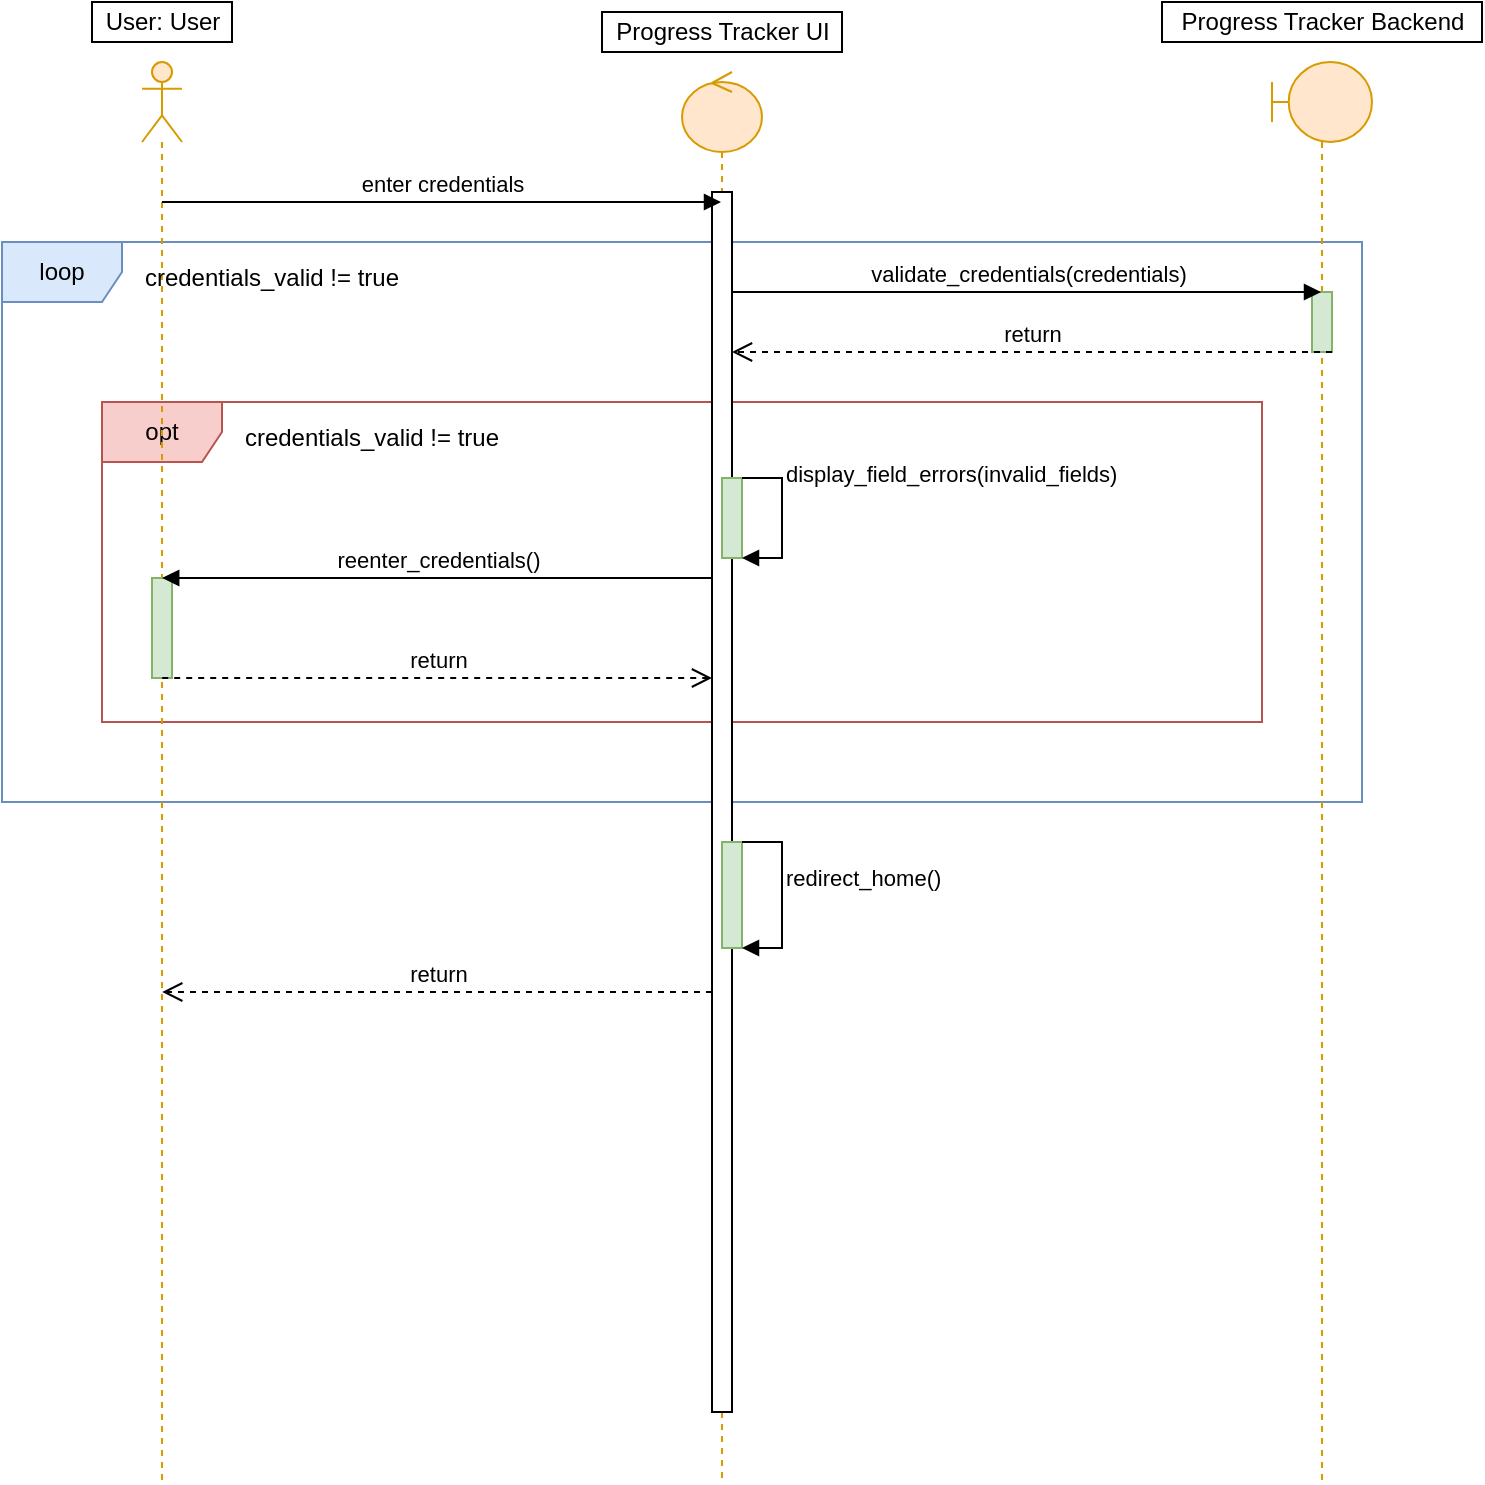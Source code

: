 <?xml version="1.0" encoding="UTF-8"?>
<mxfile compressed="false" version="12.1.7" type="device" pages="1"><diagram id="qxIXQQoXLA4KPB8yL7MM" name="Page-3"><mxGraphModel dx="1106" dy="1003" grid="1" gridSize="10" guides="1" tooltips="1" connect="1" arrows="1" fold="1" page="1" pageScale="1" pageWidth="850" pageHeight="1100" math="0" shadow="0"><root><mxCell id="4MsPIWo7bYqa63KtsmRX-0"/><mxCell id="4MsPIWo7bYqa63KtsmRX-1" parent="4MsPIWo7bYqa63KtsmRX-0"/><mxCell id="lIa5whQ5t8ZFdQZ5lfhp-47" value="loop" style="shape=umlFrame;whiteSpace=wrap;html=1;labelBackgroundColor=none;strokeColor=#6c8ebf;fillColor=#dae8fc;" parent="4MsPIWo7bYqa63KtsmRX-1" vertex="1"><mxGeometry x="20" y="220" width="680" height="280" as="geometry"/></mxCell><mxCell id="lIa5whQ5t8ZFdQZ5lfhp-45" value="opt" style="shape=umlFrame;whiteSpace=wrap;html=1;labelBackgroundColor=none;strokeColor=#b85450;fillColor=#f8cecc;" parent="4MsPIWo7bYqa63KtsmRX-1" vertex="1"><mxGeometry x="70" y="300" width="580" height="160" as="geometry"/></mxCell><mxCell id="lIa5whQ5t8ZFdQZ5lfhp-8" value="" style="shape=umlLifeline;participant=umlActor;perimeter=lifelinePerimeter;whiteSpace=wrap;html=1;container=1;collapsible=0;recursiveResize=0;verticalAlign=top;spacingTop=36;labelBackgroundColor=none;outlineConnect=0;strokeColor=#d79b00;fillColor=#ffe6cc;" parent="4MsPIWo7bYqa63KtsmRX-1" vertex="1"><mxGeometry x="90" y="130" width="20" height="710" as="geometry"/></mxCell><mxCell id="lIa5whQ5t8ZFdQZ5lfhp-33" value="" style="html=1;points=[];perimeter=orthogonalPerimeter;labelBackgroundColor=none;strokeColor=#82b366;fillColor=#d5e8d4;" parent="lIa5whQ5t8ZFdQZ5lfhp-8" vertex="1"><mxGeometry x="5" y="258" width="10" height="50" as="geometry"/></mxCell><mxCell id="lIa5whQ5t8ZFdQZ5lfhp-10" value="User: User" style="text;html=1;resizable=0;points=[];autosize=1;align=center;verticalAlign=top;spacingTop=-4;fontColor=#000000;labelBackgroundColor=none;strokeColor=#000000;" parent="4MsPIWo7bYqa63KtsmRX-1" vertex="1"><mxGeometry x="65" y="100" width="70" height="20" as="geometry"/></mxCell><mxCell id="lIa5whQ5t8ZFdQZ5lfhp-11" value="" style="shape=umlLifeline;participant=umlControl;perimeter=lifelinePerimeter;whiteSpace=wrap;html=1;container=1;collapsible=0;recursiveResize=0;verticalAlign=top;spacingTop=36;labelBackgroundColor=none;outlineConnect=0;strokeColor=#d79b00;fillColor=#ffe6cc;" parent="4MsPIWo7bYqa63KtsmRX-1" vertex="1"><mxGeometry x="360" y="135" width="40" height="705" as="geometry"/></mxCell><mxCell id="lIa5whQ5t8ZFdQZ5lfhp-16" value="" style="html=1;points=[];perimeter=orthogonalPerimeter;labelBackgroundColor=none;strokeColor=#000000;fontColor=#000000;" parent="lIa5whQ5t8ZFdQZ5lfhp-11" vertex="1"><mxGeometry x="15" y="60" width="10" height="610" as="geometry"/></mxCell><mxCell id="lIa5whQ5t8ZFdQZ5lfhp-39" value="" style="html=1;points=[];perimeter=orthogonalPerimeter;labelBackgroundColor=none;strokeColor=#82b366;fillColor=#d5e8d4;" parent="lIa5whQ5t8ZFdQZ5lfhp-11" vertex="1"><mxGeometry x="20" y="385" width="10" height="53" as="geometry"/></mxCell><mxCell id="lIa5whQ5t8ZFdQZ5lfhp-40" value="redirect_home()" style="html=1;verticalAlign=bottom;endArrow=block;fontColor=#000000;align=left;rounded=0;labelBackgroundColor=none;strokeColor=#000000;" parent="lIa5whQ5t8ZFdQZ5lfhp-11" source="lIa5whQ5t8ZFdQZ5lfhp-39" target="lIa5whQ5t8ZFdQZ5lfhp-39" edge="1"><mxGeometry width="80" relative="1" as="geometry"><mxPoint x="40" y="385" as="sourcePoint"/><mxPoint x="120" y="385" as="targetPoint"/><Array as="points"><mxPoint x="50" y="385"/></Array></mxGeometry></mxCell><mxCell id="lIa5whQ5t8ZFdQZ5lfhp-12" value="Progress Tracker UI" style="text;html=1;resizable=0;points=[];autosize=1;align=center;verticalAlign=top;spacingTop=-4;fontColor=#000000;labelBackgroundColor=none;strokeColor=#000000;" parent="4MsPIWo7bYqa63KtsmRX-1" vertex="1"><mxGeometry x="320" y="105" width="120" height="20" as="geometry"/></mxCell><mxCell id="lIa5whQ5t8ZFdQZ5lfhp-13" value="" style="shape=umlLifeline;participant=umlBoundary;perimeter=lifelinePerimeter;whiteSpace=wrap;html=1;container=1;collapsible=0;recursiveResize=0;verticalAlign=top;spacingTop=36;labelBackgroundColor=none;outlineConnect=0;strokeColor=#d79b00;fillColor=#ffe6cc;" parent="4MsPIWo7bYqa63KtsmRX-1" vertex="1"><mxGeometry x="655" y="130" width="50" height="710" as="geometry"/></mxCell><mxCell id="lIa5whQ5t8ZFdQZ5lfhp-22" value="" style="html=1;points=[];perimeter=orthogonalPerimeter;labelBackgroundColor=none;strokeColor=#82b366;fillColor=#d5e8d4;" parent="lIa5whQ5t8ZFdQZ5lfhp-13" vertex="1"><mxGeometry x="20" y="115" width="10" height="30" as="geometry"/></mxCell><mxCell id="lIa5whQ5t8ZFdQZ5lfhp-14" value="Progress Tracker Backend" style="text;html=1;resizable=0;points=[];autosize=1;align=center;verticalAlign=top;spacingTop=-4;fontColor=#000000;labelBackgroundColor=none;strokeColor=#000000;" parent="4MsPIWo7bYqa63KtsmRX-1" vertex="1"><mxGeometry x="600" y="100" width="160" height="20" as="geometry"/></mxCell><mxCell id="lIa5whQ5t8ZFdQZ5lfhp-15" value="enter credentials" style="html=1;verticalAlign=bottom;endArrow=block;fontColor=#000000;labelBackgroundColor=none;strokeColor=#000000;" parent="4MsPIWo7bYqa63KtsmRX-1" source="lIa5whQ5t8ZFdQZ5lfhp-8" target="lIa5whQ5t8ZFdQZ5lfhp-11" edge="1"><mxGeometry width="80" relative="1" as="geometry"><mxPoint x="100" y="210" as="sourcePoint"/><mxPoint x="180" y="210" as="targetPoint"/><Array as="points"><mxPoint x="200" y="200"/></Array></mxGeometry></mxCell><mxCell id="lIa5whQ5t8ZFdQZ5lfhp-23" value="validate_credentials(credentials)" style="html=1;verticalAlign=bottom;endArrow=block;fontColor=#000000;labelBackgroundColor=none;strokeColor=#000000;" parent="4MsPIWo7bYqa63KtsmRX-1" edge="1"><mxGeometry width="80" relative="1" as="geometry"><mxPoint x="385" y="245" as="sourcePoint"/><mxPoint x="679.5" y="245" as="targetPoint"/><Array as="points"><mxPoint x="440" y="245"/></Array></mxGeometry></mxCell><mxCell id="lIa5whQ5t8ZFdQZ5lfhp-25" value="return" style="html=1;verticalAlign=bottom;endArrow=open;dashed=1;endSize=8;fontColor=#000000;exitX=1;exitY=1;exitDx=0;exitDy=0;exitPerimeter=0;labelBackgroundColor=none;strokeColor=#000000;" parent="4MsPIWo7bYqa63KtsmRX-1" source="lIa5whQ5t8ZFdQZ5lfhp-22" edge="1"><mxGeometry relative="1" as="geometry"><mxPoint x="470" y="275" as="sourcePoint"/><mxPoint x="385" y="275" as="targetPoint"/></mxGeometry></mxCell><mxCell id="lIa5whQ5t8ZFdQZ5lfhp-29" value="" style="html=1;points=[];perimeter=orthogonalPerimeter;labelBackgroundColor=none;strokeColor=#82b366;fillColor=#d5e8d4;" parent="4MsPIWo7bYqa63KtsmRX-1" vertex="1"><mxGeometry x="380" y="338" width="10" height="40" as="geometry"/></mxCell><mxCell id="lIa5whQ5t8ZFdQZ5lfhp-30" value="display_field_errors(invalid_fields)" style="html=1;verticalAlign=bottom;endArrow=block;fontColor=#000000;align=left;rounded=0;labelBackgroundColor=none;strokeColor=#000000;" parent="4MsPIWo7bYqa63KtsmRX-1" source="lIa5whQ5t8ZFdQZ5lfhp-29" target="lIa5whQ5t8ZFdQZ5lfhp-29" edge="1"><mxGeometry x="-0.333" width="80" relative="1" as="geometry"><mxPoint x="400" y="338" as="sourcePoint"/><mxPoint x="480" y="338" as="targetPoint"/><Array as="points"><mxPoint x="410" y="338"/></Array><mxPoint as="offset"/></mxGeometry></mxCell><mxCell id="lIa5whQ5t8ZFdQZ5lfhp-34" value="reenter_credentials()" style="html=1;verticalAlign=bottom;endArrow=block;fontColor=#000000;labelBackgroundColor=none;strokeColor=#000000;" parent="4MsPIWo7bYqa63KtsmRX-1" edge="1"><mxGeometry width="80" relative="1" as="geometry"><mxPoint x="375" y="388" as="sourcePoint"/><mxPoint x="100.1" y="388" as="targetPoint"/><Array as="points"><mxPoint x="240" y="388"/></Array></mxGeometry></mxCell><mxCell id="lIa5whQ5t8ZFdQZ5lfhp-35" value="return" style="html=1;verticalAlign=bottom;endArrow=open;dashed=1;endSize=8;fontColor=#000000;labelBackgroundColor=none;strokeColor=#000000;" parent="4MsPIWo7bYqa63KtsmRX-1" edge="1"><mxGeometry relative="1" as="geometry"><mxPoint x="100.1" y="438" as="sourcePoint"/><mxPoint x="375" y="438" as="targetPoint"/><Array as="points"><mxPoint x="330" y="438"/></Array></mxGeometry></mxCell><mxCell id="lIa5whQ5t8ZFdQZ5lfhp-42" value="return" style="html=1;verticalAlign=bottom;endArrow=open;dashed=1;endSize=8;fontColor=#000000;labelBackgroundColor=none;strokeColor=#000000;" parent="4MsPIWo7bYqa63KtsmRX-1" edge="1"><mxGeometry relative="1" as="geometry"><mxPoint x="375" y="595" as="sourcePoint"/><mxPoint x="100.1" y="595" as="targetPoint"/><Array as="points"><mxPoint x="340" y="595"/></Array></mxGeometry></mxCell><mxCell id="lIa5whQ5t8ZFdQZ5lfhp-46" value="&lt;br&gt;credentials_valid != true" style="text;html=1;strokeColor=none;fillColor=none;align=center;verticalAlign=middle;whiteSpace=wrap;rounded=0;labelBackgroundColor=none;fontColor=#000000;" parent="4MsPIWo7bYqa63KtsmRX-1" vertex="1"><mxGeometry x="130" y="300" width="150" height="20" as="geometry"/></mxCell><mxCell id="lIa5whQ5t8ZFdQZ5lfhp-48" value="&lt;br&gt;credentials_valid != true" style="text;html=1;strokeColor=none;fillColor=none;align=center;verticalAlign=middle;whiteSpace=wrap;rounded=0;labelBackgroundColor=none;fontColor=#000000;" parent="4MsPIWo7bYqa63KtsmRX-1" vertex="1"><mxGeometry x="80" y="220" width="150" height="20" as="geometry"/></mxCell></root></mxGraphModel></diagram></mxfile>
